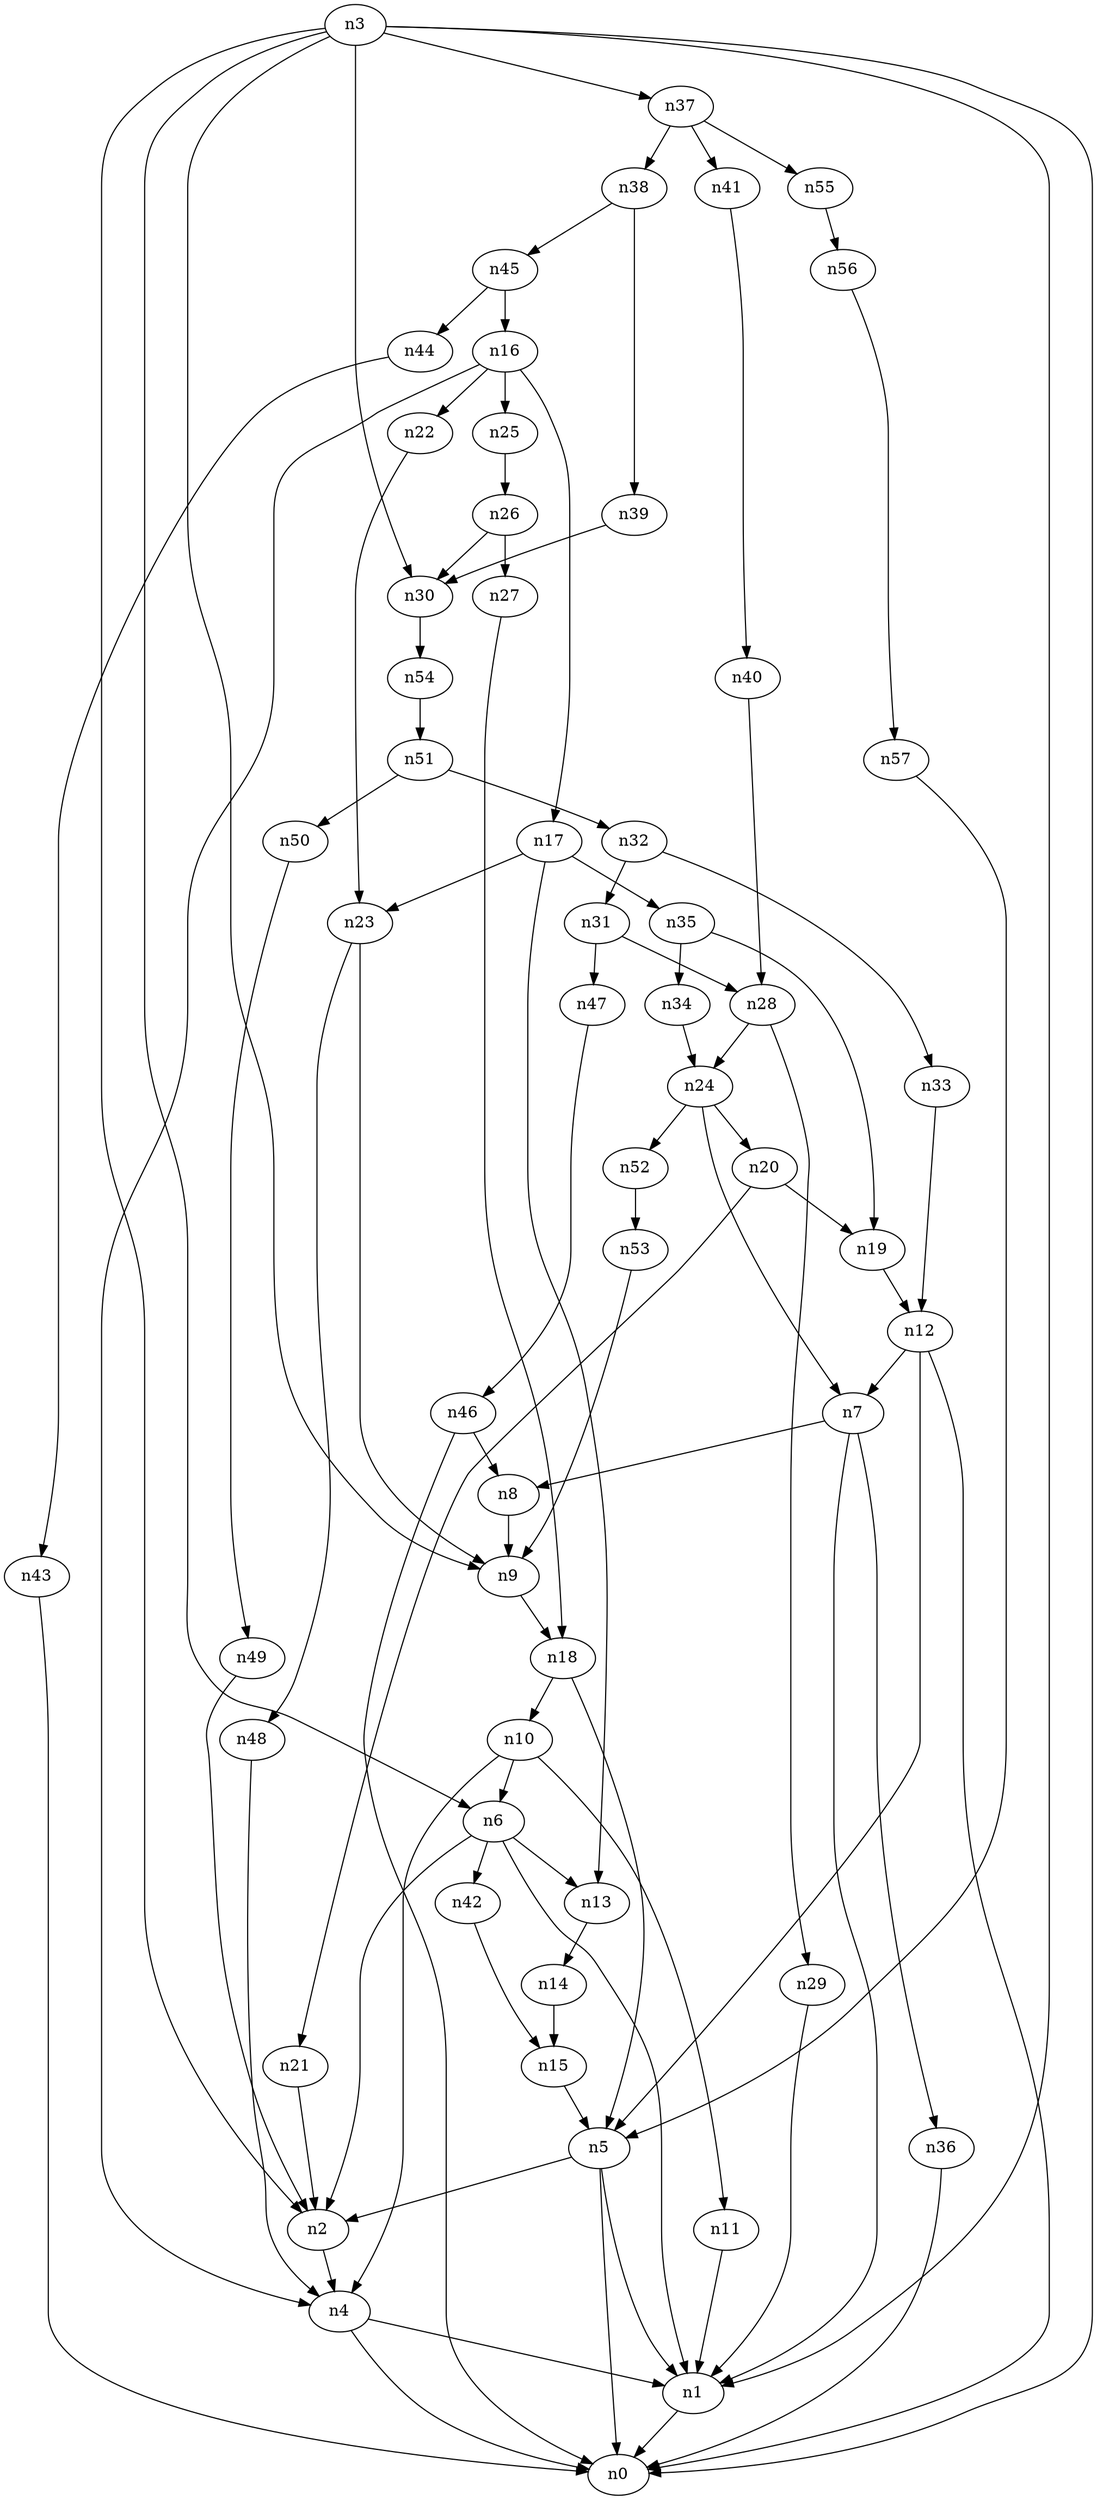 digraph G {
	n1 -> n0	 [_graphml_id=e41];
	n2 -> n4	 [_graphml_id=e7];
	n3 -> n0	 [_graphml_id=e0];
	n3 -> n1	 [_graphml_id=e3];
	n3 -> n2	 [_graphml_id=e6];
	n3 -> n6	 [_graphml_id=e9];
	n3 -> n9	 [_graphml_id=e15];
	n3 -> n30	 [_graphml_id=e49];
	n3 -> n37	 [_graphml_id=e62];
	n4 -> n0	 [_graphml_id=e1];
	n4 -> n1	 [_graphml_id=e4];
	n5 -> n0	 [_graphml_id=e2];
	n5 -> n1	 [_graphml_id=e5];
	n5 -> n2	 [_graphml_id=e8];
	n6 -> n1	 [_graphml_id=e11];
	n6 -> n2	 [_graphml_id=e10];
	n6 -> n13	 [_graphml_id=e22];
	n6 -> n42	 [_graphml_id=e70];
	n7 -> n1	 [_graphml_id=e12];
	n7 -> n8	 [_graphml_id=e13];
	n7 -> n36	 [_graphml_id=e59];
	n8 -> n9	 [_graphml_id=e14];
	n9 -> n18	 [_graphml_id=e31];
	n10 -> n4	 [_graphml_id=e21];
	n10 -> n6	 [_graphml_id=e16];
	n10 -> n11	 [_graphml_id=e17];
	n11 -> n1	 [_graphml_id=e18];
	n12 -> n0	 [_graphml_id=e20];
	n12 -> n5	 [_graphml_id=e51];
	n12 -> n7	 [_graphml_id=e19];
	n13 -> n14	 [_graphml_id=e23];
	n14 -> n15	 [_graphml_id=e24];
	n15 -> n5	 [_graphml_id=e25];
	n16 -> n4	 [_graphml_id=e26];
	n16 -> n17	 [_graphml_id=e27];
	n16 -> n22	 [_graphml_id=e36];
	n16 -> n25	 [_graphml_id=e42];
	n17 -> n13	 [_graphml_id=e28];
	n17 -> n23	 [_graphml_id=e38];
	n17 -> n35	 [_graphml_id=e58];
	n18 -> n5	 [_graphml_id=e29];
	n18 -> n10	 [_graphml_id=e30];
	n19 -> n12	 [_graphml_id=e32];
	n20 -> n19	 [_graphml_id=e33];
	n20 -> n21	 [_graphml_id=e34];
	n21 -> n2	 [_graphml_id=e35];
	n22 -> n23	 [_graphml_id=e37];
	n23 -> n9	 [_graphml_id=e61];
	n23 -> n48	 [_graphml_id=e79];
	n24 -> n7	 [_graphml_id=e39];
	n24 -> n20	 [_graphml_id=e40];
	n24 -> n52	 [_graphml_id=e86];
	n25 -> n26	 [_graphml_id=e43];
	n26 -> n27	 [_graphml_id=e44];
	n26 -> n30	 [_graphml_id=e50];
	n27 -> n18	 [_graphml_id=e45];
	n28 -> n24	 [_graphml_id=e46];
	n28 -> n29	 [_graphml_id=e47];
	n29 -> n1	 [_graphml_id=e48];
	n30 -> n54	 [_graphml_id=e90];
	n31 -> n28	 [_graphml_id=e52];
	n31 -> n47	 [_graphml_id=e78];
	n32 -> n31	 [_graphml_id=e53];
	n32 -> n33	 [_graphml_id=e54];
	n33 -> n12	 [_graphml_id=e55];
	n34 -> n24	 [_graphml_id=e56];
	n35 -> n19	 [_graphml_id=e71];
	n35 -> n34	 [_graphml_id=e57];
	n36 -> n0	 [_graphml_id=e60];
	n37 -> n38	 [_graphml_id=e63];
	n37 -> n41	 [_graphml_id=e68];
	n37 -> n55	 [_graphml_id=e92];
	n38 -> n39	 [_graphml_id=e64];
	n38 -> n45	 [_graphml_id=e81];
	n39 -> n30	 [_graphml_id=e65];
	n40 -> n28	 [_graphml_id=e66];
	n41 -> n40	 [_graphml_id=e67];
	n42 -> n15	 [_graphml_id=e69];
	n43 -> n0	 [_graphml_id=e72];
	n44 -> n43	 [_graphml_id=e73];
	n45 -> n16	 [_graphml_id=e75];
	n45 -> n44	 [_graphml_id=e74];
	n46 -> n0	 [_graphml_id=e76];
	n46 -> n8	 [_graphml_id=e91];
	n47 -> n46	 [_graphml_id=e77];
	n48 -> n4	 [_graphml_id=e80];
	n49 -> n2	 [_graphml_id=e82];
	n50 -> n49	 [_graphml_id=e83];
	n51 -> n32	 [_graphml_id=e85];
	n51 -> n50	 [_graphml_id=e84];
	n52 -> n53	 [_graphml_id=e87];
	n53 -> n9	 [_graphml_id=e88];
	n54 -> n51	 [_graphml_id=e89];
	n55 -> n56	 [_graphml_id=e93];
	n56 -> n57	 [_graphml_id=e94];
	n57 -> n5	 [_graphml_id=e95];
}
